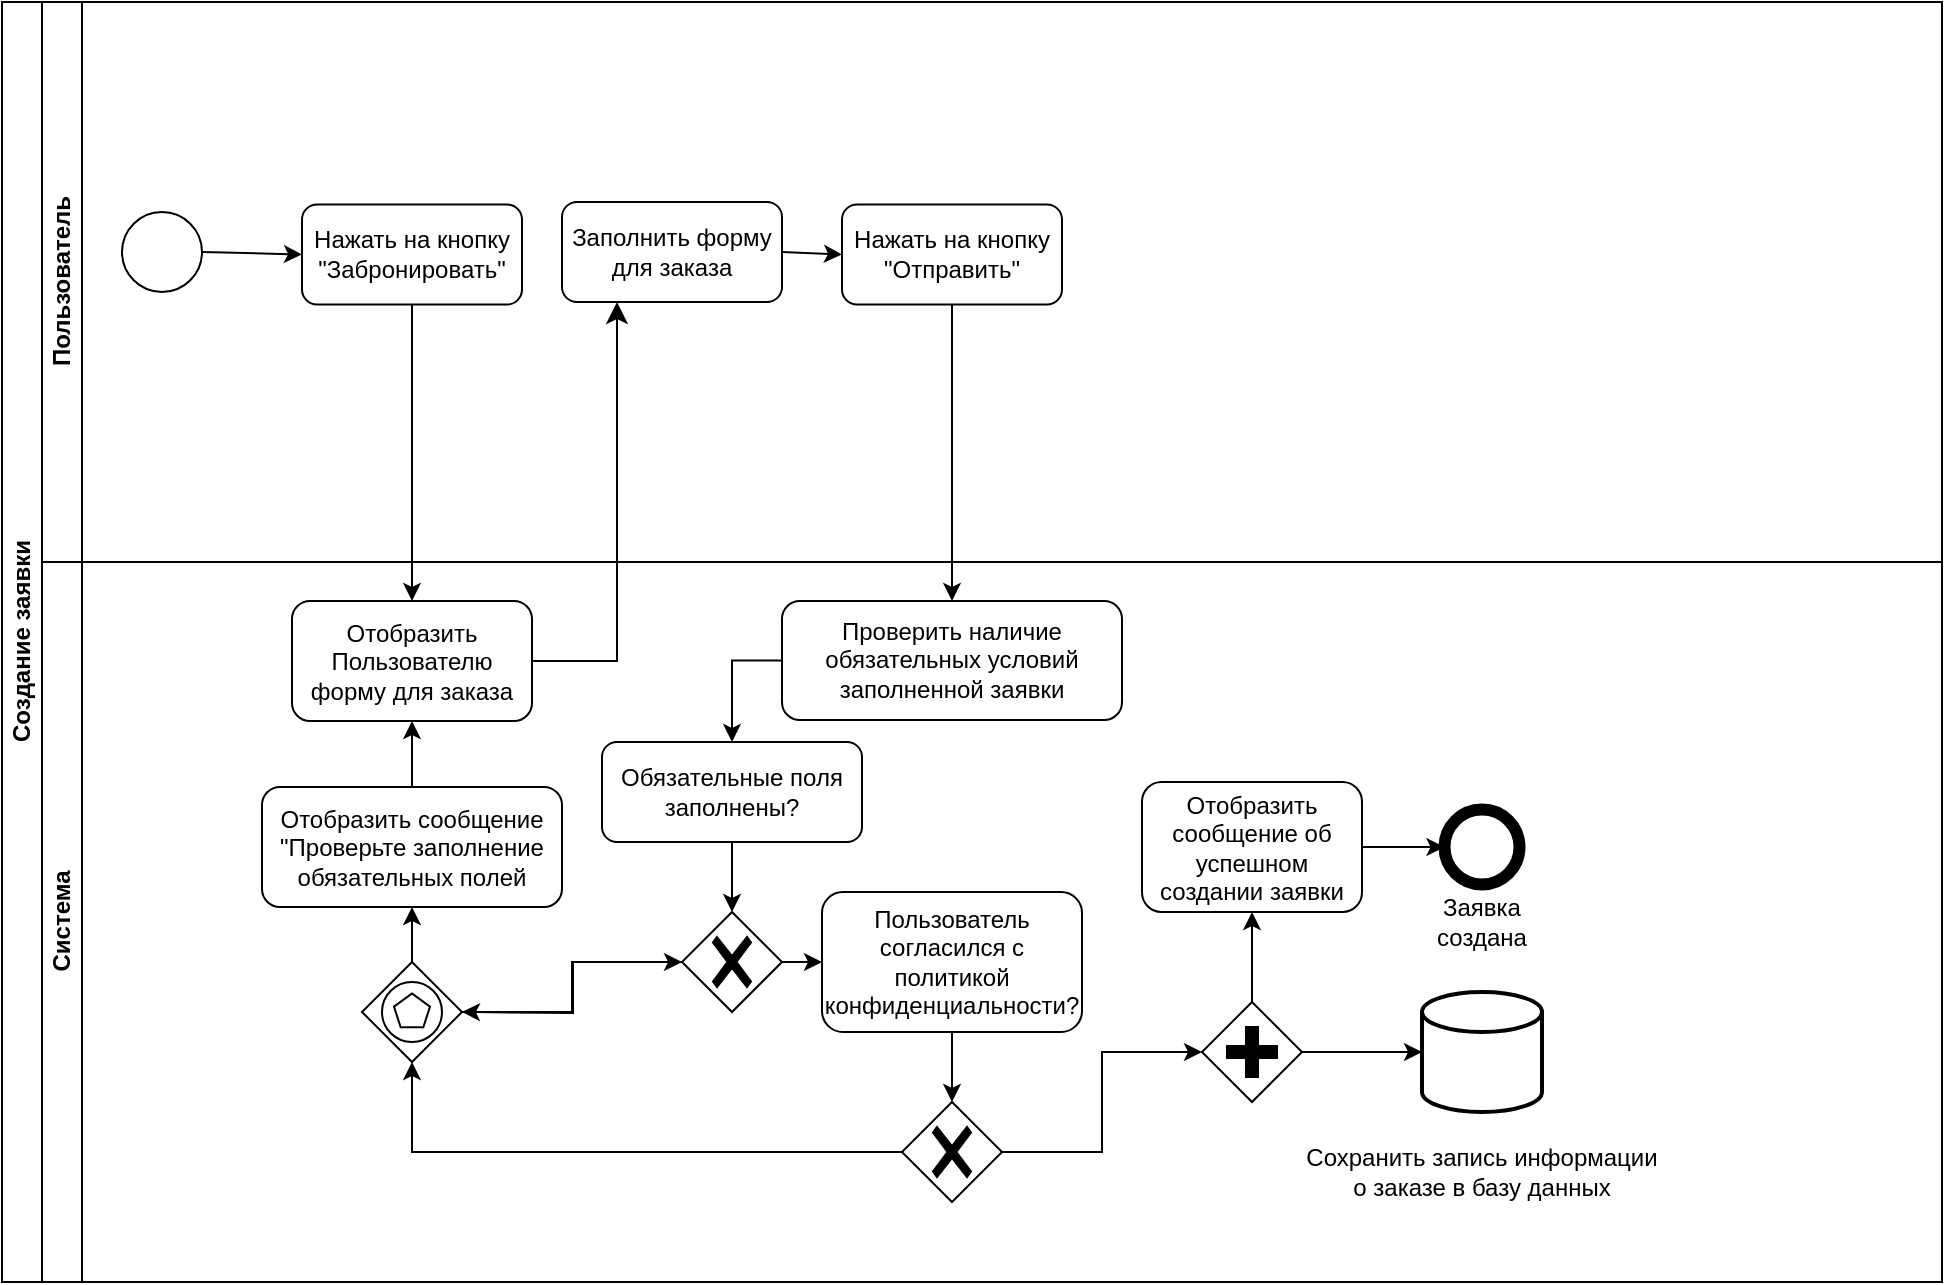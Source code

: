 <mxfile version="24.8.3">
  <diagram id="prtHgNgQTEPvFCAcTncT" name="Page-1">
    <mxGraphModel dx="794" dy="660" grid="1" gridSize="10" guides="1" tooltips="1" connect="1" arrows="1" fold="1" page="1" pageScale="1" pageWidth="1169" pageHeight="827" math="0" shadow="0">
      <root>
        <mxCell id="0" />
        <mxCell id="1" parent="0" />
        <mxCell id="dNxyNK7c78bLwvsdeMH5-19" value="Создание заявки" style="swimlane;html=1;childLayout=stackLayout;resizeParent=1;resizeParentMax=0;horizontal=0;startSize=20;horizontalStack=0;resizeHeight=1;resizeWidth=1;" parent="1" vertex="1">
          <mxGeometry x="120" y="120" width="970" height="640" as="geometry" />
        </mxCell>
        <mxCell id="dNxyNK7c78bLwvsdeMH5-20" value="Пользователь" style="swimlane;html=1;startSize=20;horizontal=0;" parent="dNxyNK7c78bLwvsdeMH5-19" vertex="1">
          <mxGeometry x="20" width="950" height="280" as="geometry" />
        </mxCell>
        <mxCell id="2t8vyNCIYRHOkT8QcorT-1" value="" style="ellipse;whiteSpace=wrap;html=1;aspect=fixed;" parent="dNxyNK7c78bLwvsdeMH5-20" vertex="1">
          <mxGeometry x="40" y="105" width="40" height="40" as="geometry" />
        </mxCell>
        <mxCell id="2t8vyNCIYRHOkT8QcorT-3" value="" style="endArrow=classic;html=1;rounded=0;exitX=1;exitY=0.5;exitDx=0;exitDy=0;entryX=0;entryY=0.5;entryDx=0;entryDy=0;" parent="dNxyNK7c78bLwvsdeMH5-20" source="2t8vyNCIYRHOkT8QcorT-1" target="rnwrbxGKD_-qQ_Vtd8q7-1" edge="1">
          <mxGeometry width="50" height="50" relative="1" as="geometry">
            <mxPoint x="80" y="195" as="sourcePoint" />
            <mxPoint x="100" y="100" as="targetPoint" />
          </mxGeometry>
        </mxCell>
        <mxCell id="2t8vyNCIYRHOkT8QcorT-15" value="Заполнить форму для заказа" style="rounded=1;whiteSpace=wrap;html=1;" parent="dNxyNK7c78bLwvsdeMH5-20" vertex="1">
          <mxGeometry x="260" y="100" width="110" height="50" as="geometry" />
        </mxCell>
        <mxCell id="srL4c0hPLsvpSWrA82Rx-20" value="" style="endArrow=classic;html=1;rounded=0;exitX=1;exitY=0.5;exitDx=0;exitDy=0;entryX=0;entryY=0.5;entryDx=0;entryDy=0;" parent="dNxyNK7c78bLwvsdeMH5-20" source="2t8vyNCIYRHOkT8QcorT-15" target="rnwrbxGKD_-qQ_Vtd8q7-3" edge="1">
          <mxGeometry width="50" height="50" relative="1" as="geometry">
            <mxPoint x="440" y="250" as="sourcePoint" />
            <mxPoint x="395" y="125" as="targetPoint" />
          </mxGeometry>
        </mxCell>
        <mxCell id="rnwrbxGKD_-qQ_Vtd8q7-1" value="Нажать на кнопку &quot;Забронировать&quot;" style="rounded=1;whiteSpace=wrap;html=1;" vertex="1" parent="dNxyNK7c78bLwvsdeMH5-20">
          <mxGeometry x="130" y="101.25" width="110" height="50" as="geometry" />
        </mxCell>
        <mxCell id="rnwrbxGKD_-qQ_Vtd8q7-3" value="Нажать на кнопку &quot;Отправить&quot;" style="rounded=1;whiteSpace=wrap;html=1;" vertex="1" parent="dNxyNK7c78bLwvsdeMH5-20">
          <mxGeometry x="400" y="101.25" width="110" height="50" as="geometry" />
        </mxCell>
        <mxCell id="2t8vyNCIYRHOkT8QcorT-4" value="" style="endArrow=classic;html=1;rounded=0;entryX=0.5;entryY=0;entryDx=0;entryDy=0;exitX=0.5;exitY=1;exitDx=0;exitDy=0;" parent="dNxyNK7c78bLwvsdeMH5-19" source="rnwrbxGKD_-qQ_Vtd8q7-1" target="2t8vyNCIYRHOkT8QcorT-6" edge="1">
          <mxGeometry width="50" height="50" relative="1" as="geometry">
            <mxPoint x="200" y="180" as="sourcePoint" />
            <mxPoint x="200" y="360" as="targetPoint" />
          </mxGeometry>
        </mxCell>
        <mxCell id="2t8vyNCIYRHOkT8QcorT-16" value="" style="edgeStyle=segmentEdgeStyle;endArrow=classic;html=1;curved=0;rounded=0;endSize=8;startSize=8;exitX=1;exitY=0.5;exitDx=0;exitDy=0;entryX=0.25;entryY=1;entryDx=0;entryDy=0;" parent="dNxyNK7c78bLwvsdeMH5-19" source="2t8vyNCIYRHOkT8QcorT-6" target="2t8vyNCIYRHOkT8QcorT-15" edge="1">
          <mxGeometry width="50" height="50" relative="1" as="geometry">
            <mxPoint x="350" y="360" as="sourcePoint" />
            <mxPoint x="400" y="310" as="targetPoint" />
          </mxGeometry>
        </mxCell>
        <mxCell id="dNxyNK7c78bLwvsdeMH5-21" value="Система" style="swimlane;html=1;startSize=20;horizontal=0;" parent="dNxyNK7c78bLwvsdeMH5-19" vertex="1">
          <mxGeometry x="20" y="280" width="950" height="360" as="geometry" />
        </mxCell>
        <mxCell id="2t8vyNCIYRHOkT8QcorT-6" value="Отобразить Пользователю форму для заказа" style="rounded=1;whiteSpace=wrap;html=1;" parent="dNxyNK7c78bLwvsdeMH5-21" vertex="1">
          <mxGeometry x="125" y="19.5" width="120" height="60" as="geometry" />
        </mxCell>
        <mxCell id="2t8vyNCIYRHOkT8QcorT-7" value="" style="strokeWidth=2;html=1;shape=mxgraph.flowchart.database;whiteSpace=wrap;" parent="dNxyNK7c78bLwvsdeMH5-21" vertex="1">
          <mxGeometry x="690" y="215" width="60" height="60" as="geometry" />
        </mxCell>
        <mxCell id="2t8vyNCIYRHOkT8QcorT-31" value="Сохранить запись информации о заказе в базу данных" style="text;html=1;align=center;verticalAlign=middle;whiteSpace=wrap;rounded=0;" parent="dNxyNK7c78bLwvsdeMH5-21" vertex="1">
          <mxGeometry x="630" y="290" width="180" height="30" as="geometry" />
        </mxCell>
        <mxCell id="srL4c0hPLsvpSWrA82Rx-23" value="Проверить наличие обязательных условий заполненной заявки" style="rounded=1;whiteSpace=wrap;html=1;" parent="dNxyNK7c78bLwvsdeMH5-21" vertex="1">
          <mxGeometry x="370" y="19.5" width="170" height="59.5" as="geometry" />
        </mxCell>
        <mxCell id="srL4c0hPLsvpSWrA82Rx-33" value="" style="endArrow=classic;html=1;rounded=0;exitX=0;exitY=0.5;exitDx=0;exitDy=0;entryX=0.5;entryY=0;entryDx=0;entryDy=0;edgeStyle=orthogonalEdgeStyle;" parent="dNxyNK7c78bLwvsdeMH5-21" source="srL4c0hPLsvpSWrA82Rx-23" target="rnwrbxGKD_-qQ_Vtd8q7-5" edge="1">
          <mxGeometry width="50" height="50" relative="1" as="geometry">
            <mxPoint x="540" y="115" as="sourcePoint" />
            <mxPoint x="455" y="120" as="targetPoint" />
          </mxGeometry>
        </mxCell>
        <mxCell id="srL4c0hPLsvpSWrA82Rx-31" value="" style="endArrow=classic;html=1;rounded=0;exitX=0.5;exitY=0;exitDx=0;exitDy=0;entryX=0.5;entryY=1;entryDx=0;entryDy=0;" parent="dNxyNK7c78bLwvsdeMH5-21" target="2t8vyNCIYRHOkT8QcorT-6" edge="1" source="rnwrbxGKD_-qQ_Vtd8q7-10">
          <mxGeometry width="50" height="50" relative="1" as="geometry">
            <mxPoint x="185" y="120" as="sourcePoint" />
            <mxPoint x="540" y="-80" as="targetPoint" />
          </mxGeometry>
        </mxCell>
        <mxCell id="srL4c0hPLsvpSWrA82Rx-38" value="" style="endArrow=classic;html=1;rounded=0;exitX=1;exitY=0.5;exitDx=0;exitDy=0;entryX=0;entryY=0.5;entryDx=0;entryDy=0;exitPerimeter=0;" parent="dNxyNK7c78bLwvsdeMH5-21" source="rnwrbxGKD_-qQ_Vtd8q7-7" target="rnwrbxGKD_-qQ_Vtd8q7-6" edge="1">
          <mxGeometry width="50" height="50" relative="1" as="geometry">
            <mxPoint x="455" y="170" as="sourcePoint" />
            <mxPoint x="455" y="210" as="targetPoint" />
          </mxGeometry>
        </mxCell>
        <mxCell id="srL4c0hPLsvpSWrA82Rx-45" value="" style="points=[[0.25,0.25,0],[0.5,0,0],[0.75,0.25,0],[1,0.5,0],[0.75,0.75,0],[0.5,1,0],[0.25,0.75,0],[0,0.5,0]];shape=mxgraph.bpmn.gateway2;html=1;verticalLabelPosition=bottom;labelBackgroundColor=#ffffff;verticalAlign=top;align=center;perimeter=rhombusPerimeter;outlineConnect=0;outline=none;symbol=none;gwType=parallel;" parent="dNxyNK7c78bLwvsdeMH5-21" vertex="1">
          <mxGeometry x="580" y="220" width="50" height="50" as="geometry" />
        </mxCell>
        <mxCell id="srL4c0hPLsvpSWrA82Rx-46" value="" style="endArrow=classic;html=1;rounded=0;exitX=1;exitY=0.5;exitDx=0;exitDy=0;entryX=0;entryY=0.5;entryDx=0;entryDy=0;entryPerimeter=0;exitPerimeter=0;edgeStyle=orthogonalEdgeStyle;" parent="dNxyNK7c78bLwvsdeMH5-21" source="rnwrbxGKD_-qQ_Vtd8q7-9" target="srL4c0hPLsvpSWrA82Rx-45" edge="1">
          <mxGeometry width="50" height="50" relative="1" as="geometry">
            <mxPoint x="520" y="245" as="sourcePoint" />
            <mxPoint x="660" y="20" as="targetPoint" />
          </mxGeometry>
        </mxCell>
        <mxCell id="srL4c0hPLsvpSWrA82Rx-1" value="" style="endArrow=classic;html=1;rounded=0;exitX=1;exitY=0.5;exitDx=0;exitDy=0;entryX=0;entryY=0.5;entryDx=0;entryDy=0;entryPerimeter=0;exitPerimeter=0;" parent="dNxyNK7c78bLwvsdeMH5-21" source="srL4c0hPLsvpSWrA82Rx-45" target="2t8vyNCIYRHOkT8QcorT-7" edge="1">
          <mxGeometry width="50" height="50" relative="1" as="geometry">
            <mxPoint x="715" y="-130" as="sourcePoint" />
            <mxPoint x="690" y="-90" as="targetPoint" />
          </mxGeometry>
        </mxCell>
        <mxCell id="2t8vyNCIYRHOkT8QcorT-17" value="Отобразить сообщение об успешном создании заявки" style="rounded=1;whiteSpace=wrap;html=1;" parent="dNxyNK7c78bLwvsdeMH5-21" vertex="1">
          <mxGeometry x="550" y="110" width="110" height="65" as="geometry" />
        </mxCell>
        <mxCell id="srL4c0hPLsvpSWrA82Rx-47" value="" style="endArrow=classic;html=1;rounded=0;exitX=0.5;exitY=0;exitDx=0;exitDy=0;exitPerimeter=0;entryX=0.5;entryY=1;entryDx=0;entryDy=0;" parent="dNxyNK7c78bLwvsdeMH5-21" source="srL4c0hPLsvpSWrA82Rx-45" target="2t8vyNCIYRHOkT8QcorT-17" edge="1">
          <mxGeometry width="50" height="50" relative="1" as="geometry">
            <mxPoint x="610" y="70" as="sourcePoint" />
            <mxPoint x="660" y="20" as="targetPoint" />
          </mxGeometry>
        </mxCell>
        <mxCell id="srL4c0hPLsvpSWrA82Rx-50" value="" style="endArrow=classic;html=1;rounded=0;exitX=0;exitY=0.5;exitDx=0;exitDy=0;exitPerimeter=0;entryX=1;entryY=0.5;entryDx=0;entryDy=0;entryPerimeter=0;edgeStyle=orthogonalEdgeStyle;" parent="dNxyNK7c78bLwvsdeMH5-21" source="rnwrbxGKD_-qQ_Vtd8q7-7" edge="1">
          <mxGeometry width="50" height="50" relative="1" as="geometry">
            <mxPoint x="390" y="145" as="sourcePoint" />
            <mxPoint x="210" y="225" as="targetPoint" />
          </mxGeometry>
        </mxCell>
        <mxCell id="srL4c0hPLsvpSWrA82Rx-51" value="" style="endArrow=classic;html=1;rounded=0;exitX=0;exitY=0.5;exitDx=0;exitDy=0;edgeStyle=orthogonalEdgeStyle;exitPerimeter=0;entryX=0.5;entryY=1;entryDx=0;entryDy=0;entryPerimeter=0;" parent="dNxyNK7c78bLwvsdeMH5-21" source="rnwrbxGKD_-qQ_Vtd8q7-9" target="rnwrbxGKD_-qQ_Vtd8q7-17" edge="1">
          <mxGeometry width="50" height="50" relative="1" as="geometry">
            <mxPoint x="390" y="245" as="sourcePoint" />
            <mxPoint x="185" y="250" as="targetPoint" />
          </mxGeometry>
        </mxCell>
        <mxCell id="2t8vyNCIYRHOkT8QcorT-28" value="" style="ellipse;whiteSpace=wrap;html=1;aspect=fixed;strokeWidth=6;" parent="dNxyNK7c78bLwvsdeMH5-21" vertex="1">
          <mxGeometry x="701.25" y="123.75" width="37.5" height="37.5" as="geometry" />
        </mxCell>
        <mxCell id="srL4c0hPLsvpSWrA82Rx-48" value="" style="endArrow=classic;html=1;rounded=0;exitX=1;exitY=0.5;exitDx=0;exitDy=0;entryX=0;entryY=0.5;entryDx=0;entryDy=0;" parent="dNxyNK7c78bLwvsdeMH5-21" source="2t8vyNCIYRHOkT8QcorT-17" target="2t8vyNCIYRHOkT8QcorT-28" edge="1">
          <mxGeometry width="50" height="50" relative="1" as="geometry">
            <mxPoint x="610" y="70" as="sourcePoint" />
            <mxPoint x="660" y="20" as="targetPoint" />
          </mxGeometry>
        </mxCell>
        <mxCell id="2t8vyNCIYRHOkT8QcorT-30" value="Заявка создана" style="text;html=1;align=center;verticalAlign=middle;whiteSpace=wrap;rounded=0;" parent="dNxyNK7c78bLwvsdeMH5-21" vertex="1">
          <mxGeometry x="690" y="165" width="60" height="30" as="geometry" />
        </mxCell>
        <mxCell id="rnwrbxGKD_-qQ_Vtd8q7-7" value="" style="points=[[0.25,0.25,0],[0.5,0,0],[0.75,0.25,0],[1,0.5,0],[0.75,0.75,0],[0.5,1,0],[0.25,0.75,0],[0,0.5,0]];shape=mxgraph.bpmn.gateway2;html=1;verticalLabelPosition=bottom;labelBackgroundColor=#ffffff;verticalAlign=top;align=center;perimeter=rhombusPerimeter;outlineConnect=0;outline=none;symbol=none;gwType=exclusive;" vertex="1" parent="dNxyNK7c78bLwvsdeMH5-21">
          <mxGeometry x="320" y="175" width="50" height="50" as="geometry" />
        </mxCell>
        <mxCell id="rnwrbxGKD_-qQ_Vtd8q7-9" value="" style="points=[[0.25,0.25,0],[0.5,0,0],[0.75,0.25,0],[1,0.5,0],[0.75,0.75,0],[0.5,1,0],[0.25,0.75,0],[0,0.5,0]];shape=mxgraph.bpmn.gateway2;html=1;verticalLabelPosition=bottom;labelBackgroundColor=#ffffff;verticalAlign=top;align=center;perimeter=rhombusPerimeter;outlineConnect=0;outline=none;symbol=none;gwType=exclusive;" vertex="1" parent="dNxyNK7c78bLwvsdeMH5-21">
          <mxGeometry x="430" y="270" width="50" height="50" as="geometry" />
        </mxCell>
        <mxCell id="rnwrbxGKD_-qQ_Vtd8q7-5" value="Обязательные поля заполнены?" style="rounded=1;whiteSpace=wrap;html=1;" vertex="1" parent="dNxyNK7c78bLwvsdeMH5-21">
          <mxGeometry x="280" y="90" width="130" height="50" as="geometry" />
        </mxCell>
        <mxCell id="rnwrbxGKD_-qQ_Vtd8q7-11" value="" style="endArrow=classic;html=1;rounded=0;entryX=0.5;entryY=0;entryDx=0;entryDy=0;entryPerimeter=0;exitX=0.5;exitY=1;exitDx=0;exitDy=0;" edge="1" parent="dNxyNK7c78bLwvsdeMH5-21" source="rnwrbxGKD_-qQ_Vtd8q7-5" target="rnwrbxGKD_-qQ_Vtd8q7-7">
          <mxGeometry width="50" height="50" relative="1" as="geometry">
            <mxPoint x="360" y="120" as="sourcePoint" />
            <mxPoint x="410" y="70" as="targetPoint" />
          </mxGeometry>
        </mxCell>
        <mxCell id="rnwrbxGKD_-qQ_Vtd8q7-10" value="Отобразить сообщение &quot;Проверьте заполнение обязательных полей" style="rounded=1;whiteSpace=wrap;html=1;" vertex="1" parent="dNxyNK7c78bLwvsdeMH5-21">
          <mxGeometry x="110" y="112.5" width="150" height="60" as="geometry" />
        </mxCell>
        <mxCell id="rnwrbxGKD_-qQ_Vtd8q7-6" value="Пользователь согласился с политикой конфиденциальности?" style="rounded=1;whiteSpace=wrap;html=1;" vertex="1" parent="dNxyNK7c78bLwvsdeMH5-21">
          <mxGeometry x="390" y="165" width="130" height="70" as="geometry" />
        </mxCell>
        <mxCell id="rnwrbxGKD_-qQ_Vtd8q7-16" value="" style="endArrow=classic;html=1;rounded=0;exitX=0.5;exitY=0;exitDx=0;exitDy=0;exitPerimeter=0;entryX=0.5;entryY=1;entryDx=0;entryDy=0;" edge="1" parent="dNxyNK7c78bLwvsdeMH5-21" source="rnwrbxGKD_-qQ_Vtd8q7-17" target="rnwrbxGKD_-qQ_Vtd8q7-10">
          <mxGeometry width="50" height="50" relative="1" as="geometry">
            <mxPoint x="185" y="200" as="sourcePoint" />
            <mxPoint x="450" y="70" as="targetPoint" />
          </mxGeometry>
        </mxCell>
        <mxCell id="rnwrbxGKD_-qQ_Vtd8q7-18" value="" style="edgeStyle=orthogonalEdgeStyle;rounded=0;orthogonalLoop=1;jettySize=auto;html=1;exitX=1;exitY=0.5;exitDx=0;exitDy=0;exitPerimeter=0;" edge="1" parent="dNxyNK7c78bLwvsdeMH5-21" source="rnwrbxGKD_-qQ_Vtd8q7-17" target="rnwrbxGKD_-qQ_Vtd8q7-7">
          <mxGeometry relative="1" as="geometry" />
        </mxCell>
        <mxCell id="rnwrbxGKD_-qQ_Vtd8q7-17" value="" style="points=[[0.25,0.25,0],[0.5,0,0],[0.75,0.25,0],[1,0.5,0],[0.75,0.75,0],[0.5,1,0],[0.25,0.75,0],[0,0.5,0]];shape=mxgraph.bpmn.gateway2;html=1;verticalLabelPosition=bottom;labelBackgroundColor=#ffffff;verticalAlign=top;align=center;perimeter=rhombusPerimeter;outlineConnect=0;outline=eventInt;symbol=multiple;" vertex="1" parent="dNxyNK7c78bLwvsdeMH5-21">
          <mxGeometry x="160" y="200" width="50" height="50" as="geometry" />
        </mxCell>
        <mxCell id="rnwrbxGKD_-qQ_Vtd8q7-19" value="" style="endArrow=classic;html=1;rounded=0;exitX=0.5;exitY=1;exitDx=0;exitDy=0;entryX=0.5;entryY=0;entryDx=0;entryDy=0;entryPerimeter=0;" edge="1" parent="dNxyNK7c78bLwvsdeMH5-21" source="rnwrbxGKD_-qQ_Vtd8q7-6" target="rnwrbxGKD_-qQ_Vtd8q7-9">
          <mxGeometry width="50" height="50" relative="1" as="geometry">
            <mxPoint x="400" y="120" as="sourcePoint" />
            <mxPoint x="450" y="70" as="targetPoint" />
          </mxGeometry>
        </mxCell>
        <mxCell id="srL4c0hPLsvpSWrA82Rx-25" value="" style="endArrow=classic;html=1;rounded=0;exitX=0.5;exitY=1;exitDx=0;exitDy=0;entryX=0.5;entryY=0;entryDx=0;entryDy=0;" parent="dNxyNK7c78bLwvsdeMH5-19" source="rnwrbxGKD_-qQ_Vtd8q7-3" target="srL4c0hPLsvpSWrA82Rx-23" edge="1">
          <mxGeometry width="50" height="50" relative="1" as="geometry">
            <mxPoint x="475" y="165" as="sourcePoint" />
            <mxPoint x="560" y="200" as="targetPoint" />
          </mxGeometry>
        </mxCell>
      </root>
    </mxGraphModel>
  </diagram>
</mxfile>
